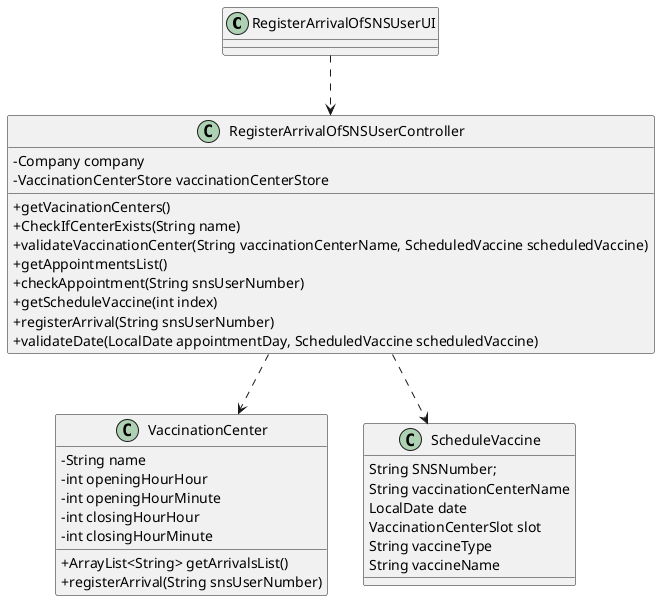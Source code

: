 @startuml
skinparam classAttributeIconSize 0

class RegisterArrivalOfSNSUserUI{
}

class RegisterArrivalOfSNSUserController{
    -Company company
    -VaccinationCenterStore vaccinationCenterStore
    +getVacinationCenters()
    +CheckIfCenterExists(String name)
    +validateVaccinationCenter(String vaccinationCenterName, ScheduledVaccine scheduledVaccine)
    +getAppointmentsList()
    +checkAppointment(String snsUserNumber)
    +getScheduleVaccine(int index)
    +registerArrival(String snsUserNumber)
    +validateDate(LocalDate appointmentDay, ScheduledVaccine scheduledVaccine)
}

class VaccinationCenter{
    -String name
    -int openingHourHour
    -int openingHourMinute
    -int closingHourHour
    -int closingHourMinute
    +ArrayList<String> getArrivalsList()
    +registerArrival(String snsUserNumber)


}

class ScheduleVaccine{
     String SNSNumber;
     String vaccinationCenterName
     LocalDate date
     VaccinationCenterSlot slot
     String vaccineType
     String vaccineName
}



RegisterArrivalOfSNSUserUI ..> RegisterArrivalOfSNSUserController
RegisterArrivalOfSNSUserController ..> VaccinationCenter
RegisterArrivalOfSNSUserController ..> ScheduleVaccine

@enduml
